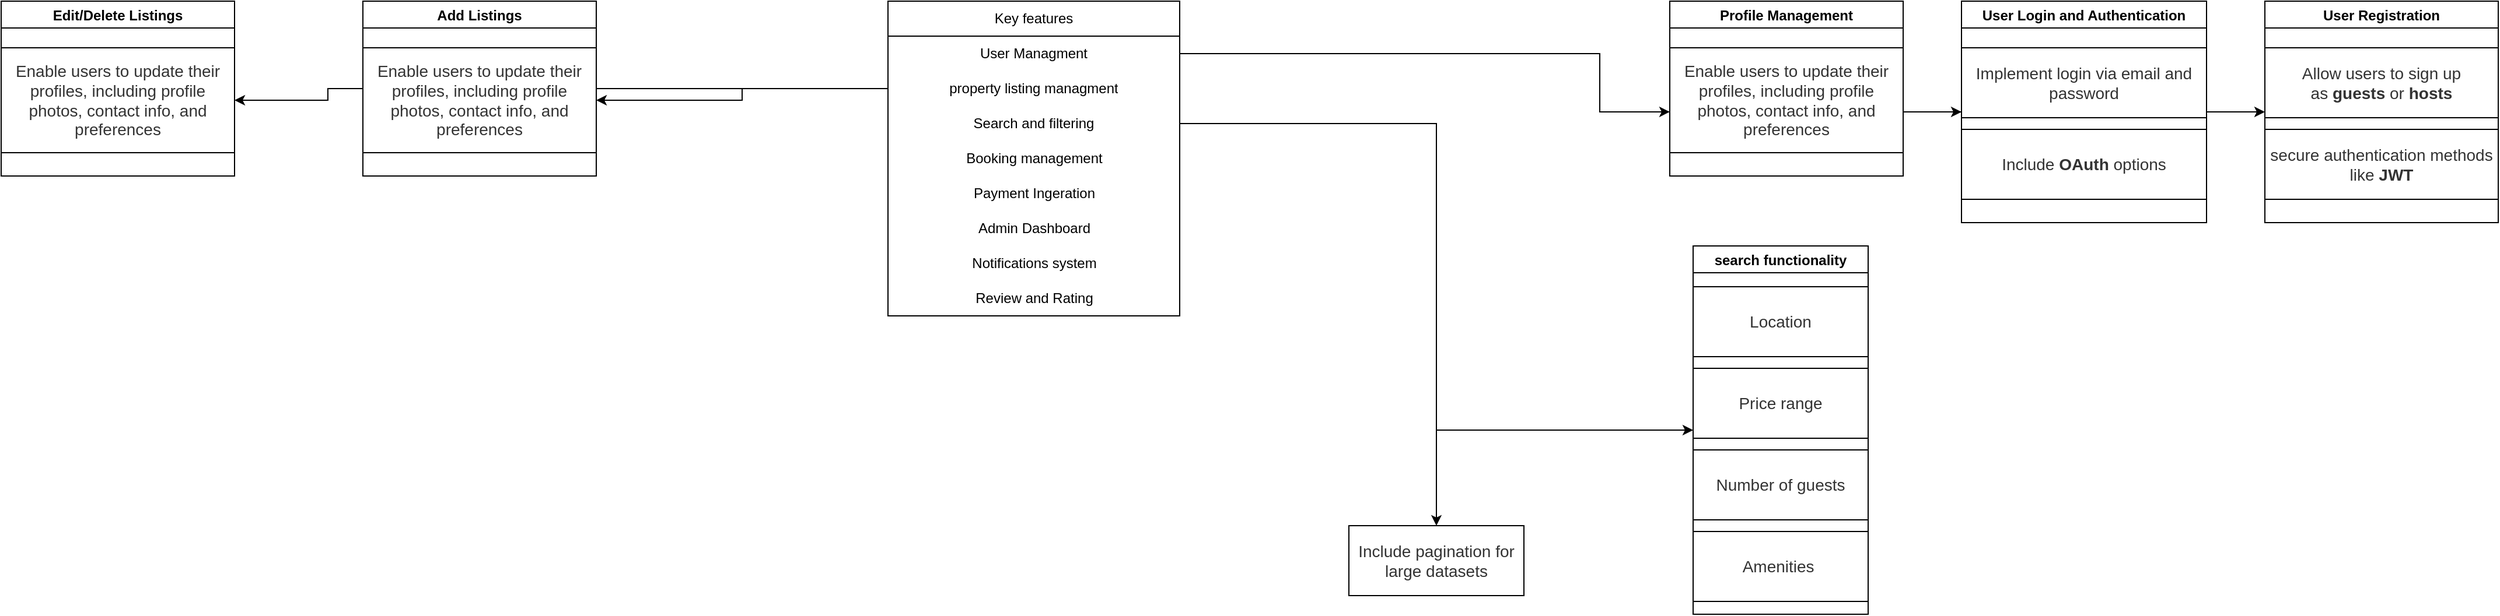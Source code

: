 <mxfile version="24.8.6">
  <diagram name="Page-1" id="ewIaQZ2Lpn-U_PnpUQjz">
    <mxGraphModel dx="2690" dy="1109" grid="1" gridSize="10" guides="1" tooltips="1" connect="1" arrows="1" fold="1" page="1" pageScale="1" pageWidth="827" pageHeight="1169" math="0" shadow="0">
      <root>
        <mxCell id="0" />
        <mxCell id="1" parent="0" />
        <mxCell id="w7IyEovhkUPnsM_P6XW_-1" value="Key features" style="swimlane;fontStyle=0;childLayout=stackLayout;horizontal=1;startSize=30;horizontalStack=0;resizeParent=1;resizeParentMax=0;resizeLast=0;collapsible=1;marginBottom=0;whiteSpace=wrap;html=1;align=center;" parent="1" vertex="1">
          <mxGeometry x="310" width="250" height="270" as="geometry" />
        </mxCell>
        <mxCell id="w7IyEovhkUPnsM_P6XW_-2" value="User Managment" style="text;strokeColor=none;fillColor=none;align=center;verticalAlign=middle;spacingLeft=4;spacingRight=4;overflow=hidden;points=[[0,0.5],[1,0.5]];portConstraint=eastwest;rotatable=0;whiteSpace=wrap;html=1;" parent="w7IyEovhkUPnsM_P6XW_-1" vertex="1">
          <mxGeometry y="30" width="250" height="30" as="geometry" />
        </mxCell>
        <mxCell id="w7IyEovhkUPnsM_P6XW_-3" value="property listing managment" style="text;strokeColor=none;fillColor=none;align=center;verticalAlign=middle;spacingLeft=4;spacingRight=4;overflow=hidden;points=[[0,0.5],[1,0.5]];portConstraint=eastwest;rotatable=0;whiteSpace=wrap;html=1;" parent="w7IyEovhkUPnsM_P6XW_-1" vertex="1">
          <mxGeometry y="60" width="250" height="30" as="geometry" />
        </mxCell>
        <mxCell id="w7IyEovhkUPnsM_P6XW_-4" value="Search and filtering" style="text;strokeColor=none;fillColor=none;align=center;verticalAlign=middle;spacingLeft=4;spacingRight=4;overflow=hidden;points=[[0,0.5],[1,0.5]];portConstraint=eastwest;rotatable=0;whiteSpace=wrap;html=1;" parent="w7IyEovhkUPnsM_P6XW_-1" vertex="1">
          <mxGeometry y="90" width="250" height="30" as="geometry" />
        </mxCell>
        <mxCell id="w7IyEovhkUPnsM_P6XW_-13" value="Booking management" style="text;html=1;align=center;verticalAlign=middle;resizable=0;points=[];autosize=1;strokeColor=none;fillColor=none;" parent="w7IyEovhkUPnsM_P6XW_-1" vertex="1">
          <mxGeometry y="120" width="250" height="30" as="geometry" />
        </mxCell>
        <mxCell id="w7IyEovhkUPnsM_P6XW_-14" value="Payment Ingeration" style="text;html=1;align=center;verticalAlign=middle;resizable=0;points=[];autosize=1;strokeColor=none;fillColor=none;" parent="w7IyEovhkUPnsM_P6XW_-1" vertex="1">
          <mxGeometry y="150" width="250" height="30" as="geometry" />
        </mxCell>
        <mxCell id="w7IyEovhkUPnsM_P6XW_-20" value="Admin Dashboard" style="text;html=1;align=center;verticalAlign=middle;resizable=0;points=[];autosize=1;strokeColor=none;fillColor=none;" parent="w7IyEovhkUPnsM_P6XW_-1" vertex="1">
          <mxGeometry y="180" width="250" height="30" as="geometry" />
        </mxCell>
        <mxCell id="w7IyEovhkUPnsM_P6XW_-21" value="Notifications system" style="text;html=1;align=center;verticalAlign=middle;resizable=0;points=[];autosize=1;strokeColor=none;fillColor=none;" parent="w7IyEovhkUPnsM_P6XW_-1" vertex="1">
          <mxGeometry y="210" width="250" height="30" as="geometry" />
        </mxCell>
        <mxCell id="w7IyEovhkUPnsM_P6XW_-19" value="Review and Rating" style="text;html=1;align=center;verticalAlign=middle;resizable=0;points=[];autosize=1;strokeColor=none;fillColor=none;" parent="w7IyEovhkUPnsM_P6XW_-1" vertex="1">
          <mxGeometry y="240" width="250" height="30" as="geometry" />
        </mxCell>
        <mxCell id="28222j_2KdiVJBQHHPrt-20" value="User Registration" style="swimlane;" vertex="1" parent="1">
          <mxGeometry x="1490" width="200" height="190" as="geometry" />
        </mxCell>
        <UserObject label="&lt;span style=&quot;color: rgb(51, 51, 51); font-family: aktiv-grotesk, sans-serif; font-size: 14px; text-align: left; background-color: rgb(255, 255, 255);&quot;&gt;Allow users to sign up as&amp;nbsp;&lt;/span&gt;&lt;strong style=&quot;box-sizing: border-box; color: rgb(51, 51, 51); font-family: aktiv-grotesk, sans-serif; font-size: 14px; text-align: left; background-color: rgb(255, 255, 255);&quot;&gt;guests&lt;/strong&gt;&lt;span style=&quot;color: rgb(51, 51, 51); font-family: aktiv-grotesk, sans-serif; font-size: 14px; text-align: left; background-color: rgb(255, 255, 255);&quot;&gt;&amp;nbsp;or&amp;nbsp;&lt;/span&gt;&lt;strong style=&quot;box-sizing: border-box; color: rgb(51, 51, 51); font-family: aktiv-grotesk, sans-serif; font-size: 14px; text-align: left; background-color: rgb(255, 255, 255);&quot;&gt;hosts&lt;/strong&gt;" treeRoot="1" id="28222j_2KdiVJBQHHPrt-22">
          <mxCell style="whiteSpace=wrap;html=1;align=center;treeFolding=1;treeMoving=1;newEdgeStyle={&quot;edgeStyle&quot;:&quot;elbowEdgeStyle&quot;,&quot;startArrow&quot;:&quot;none&quot;,&quot;endArrow&quot;:&quot;none&quot;};" vertex="1" parent="28222j_2KdiVJBQHHPrt-20">
            <mxGeometry y="40" width="200" height="60" as="geometry" />
          </mxCell>
        </UserObject>
        <UserObject label="&lt;span style=&quot;color: rgb(51, 51, 51); font-family: aktiv-grotesk, sans-serif; font-size: 14px; text-align: left; background-color: rgb(255, 255, 255);&quot;&gt;secure authentication methods like&amp;nbsp;&lt;/span&gt;&lt;strong style=&quot;box-sizing: border-box; color: rgb(51, 51, 51); font-family: aktiv-grotesk, sans-serif; font-size: 14px; text-align: left; background-color: rgb(255, 255, 255);&quot;&gt;JWT&lt;/strong&gt;" treeRoot="1" id="28222j_2KdiVJBQHHPrt-23">
          <mxCell style="whiteSpace=wrap;html=1;align=center;treeFolding=1;treeMoving=1;newEdgeStyle={&quot;edgeStyle&quot;:&quot;elbowEdgeStyle&quot;,&quot;startArrow&quot;:&quot;none&quot;,&quot;endArrow&quot;:&quot;none&quot;};" vertex="1" parent="28222j_2KdiVJBQHHPrt-20">
            <mxGeometry y="110" width="200" height="60" as="geometry" />
          </mxCell>
        </UserObject>
        <mxCell id="28222j_2KdiVJBQHHPrt-1" style="edgeStyle=orthogonalEdgeStyle;rounded=0;orthogonalLoop=1;jettySize=auto;html=1;entryX=0;entryY=0.5;entryDx=0;entryDy=0;" edge="1" parent="1" source="w7IyEovhkUPnsM_P6XW_-2" target="28222j_2KdiVJBQHHPrt-20">
          <mxGeometry relative="1" as="geometry">
            <mxPoint x="760" y="90" as="targetPoint" />
            <Array as="points">
              <mxPoint x="920" y="45" />
              <mxPoint x="920" y="95" />
            </Array>
          </mxGeometry>
        </mxCell>
        <mxCell id="28222j_2KdiVJBQHHPrt-24" value="User Login and Authentication" style="swimlane;" vertex="1" parent="1">
          <mxGeometry x="1230" width="210" height="190" as="geometry" />
        </mxCell>
        <UserObject label="&lt;span style=&quot;color: rgb(51, 51, 51); font-family: aktiv-grotesk, sans-serif; font-size: 14px; text-align: left; background-color: rgb(255, 255, 255);&quot;&gt;Implement login via email and password&lt;/span&gt;" treeRoot="1" id="28222j_2KdiVJBQHHPrt-25">
          <mxCell style="whiteSpace=wrap;html=1;align=center;treeFolding=1;treeMoving=1;newEdgeStyle={&quot;edgeStyle&quot;:&quot;elbowEdgeStyle&quot;,&quot;startArrow&quot;:&quot;none&quot;,&quot;endArrow&quot;:&quot;none&quot;};" vertex="1" parent="28222j_2KdiVJBQHHPrt-24">
            <mxGeometry y="40" width="210" height="60" as="geometry" />
          </mxCell>
        </UserObject>
        <UserObject label="&lt;span style=&quot;color: rgb(51, 51, 51); font-family: aktiv-grotesk, sans-serif; font-size: 14px; text-align: left; background-color: rgb(255, 255, 255);&quot;&gt;Include&amp;nbsp;&lt;/span&gt;&lt;strong style=&quot;box-sizing: border-box; color: rgb(51, 51, 51); font-family: aktiv-grotesk, sans-serif; font-size: 14px; text-align: left; background-color: rgb(255, 255, 255);&quot;&gt;OAuth&lt;/strong&gt;&lt;span style=&quot;color: rgb(51, 51, 51); font-family: aktiv-grotesk, sans-serif; font-size: 14px; text-align: left; background-color: rgb(255, 255, 255);&quot;&gt;&amp;nbsp;options&lt;/span&gt;" treeRoot="1" id="28222j_2KdiVJBQHHPrt-26">
          <mxCell style="whiteSpace=wrap;html=1;align=center;treeFolding=1;treeMoving=1;newEdgeStyle={&quot;edgeStyle&quot;:&quot;elbowEdgeStyle&quot;,&quot;startArrow&quot;:&quot;none&quot;,&quot;endArrow&quot;:&quot;none&quot;};" vertex="1" parent="28222j_2KdiVJBQHHPrt-24">
            <mxGeometry y="110" width="210" height="60" as="geometry" />
          </mxCell>
        </UserObject>
        <mxCell id="28222j_2KdiVJBQHHPrt-27" style="edgeStyle=orthogonalEdgeStyle;rounded=0;orthogonalLoop=1;jettySize=auto;html=1;entryX=0;entryY=0.5;entryDx=0;entryDy=0;" edge="1" parent="1" source="w7IyEovhkUPnsM_P6XW_-2" target="28222j_2KdiVJBQHHPrt-24">
          <mxGeometry relative="1" as="geometry">
            <Array as="points">
              <mxPoint x="920" y="45" />
              <mxPoint x="920" y="95" />
            </Array>
          </mxGeometry>
        </mxCell>
        <mxCell id="28222j_2KdiVJBQHHPrt-28" value="Profile Management" style="swimlane;" vertex="1" parent="1">
          <mxGeometry x="980" width="200" height="150" as="geometry" />
        </mxCell>
        <UserObject label="&lt;span style=&quot;color: rgb(51, 51, 51); font-family: aktiv-grotesk, sans-serif; font-size: 14px; text-align: left; background-color: rgb(255, 255, 255);&quot;&gt;Enable users to update their profiles, including profile photos, contact info, and preferences&lt;/span&gt;" treeRoot="1" id="28222j_2KdiVJBQHHPrt-29">
          <mxCell style="whiteSpace=wrap;html=1;align=center;treeFolding=1;treeMoving=1;newEdgeStyle={&quot;edgeStyle&quot;:&quot;elbowEdgeStyle&quot;,&quot;startArrow&quot;:&quot;none&quot;,&quot;endArrow&quot;:&quot;none&quot;};" vertex="1" parent="28222j_2KdiVJBQHHPrt-28">
            <mxGeometry y="40" width="200" height="90" as="geometry" />
          </mxCell>
        </UserObject>
        <mxCell id="28222j_2KdiVJBQHHPrt-33" style="edgeStyle=orthogonalEdgeStyle;rounded=0;orthogonalLoop=1;jettySize=auto;html=1;entryX=0;entryY=0.611;entryDx=0;entryDy=0;entryPerimeter=0;" edge="1" parent="1" source="w7IyEovhkUPnsM_P6XW_-2" target="28222j_2KdiVJBQHHPrt-29">
          <mxGeometry relative="1" as="geometry">
            <Array as="points">
              <mxPoint x="920" y="45" />
              <mxPoint x="920" y="95" />
            </Array>
          </mxGeometry>
        </mxCell>
        <mxCell id="28222j_2KdiVJBQHHPrt-36" value="Edit/Delete Listings" style="swimlane;" vertex="1" parent="1">
          <mxGeometry x="-450" width="200" height="150" as="geometry" />
        </mxCell>
        <UserObject label="&lt;span style=&quot;color: rgb(51, 51, 51); font-family: aktiv-grotesk, sans-serif; font-size: 14px; text-align: left; background-color: rgb(255, 255, 255);&quot;&gt;Enable users to update their profiles, including profile photos, contact info, and preferences&lt;/span&gt;" treeRoot="1" id="28222j_2KdiVJBQHHPrt-37">
          <mxCell style="whiteSpace=wrap;html=1;align=center;treeFolding=1;treeMoving=1;newEdgeStyle={&quot;edgeStyle&quot;:&quot;elbowEdgeStyle&quot;,&quot;startArrow&quot;:&quot;none&quot;,&quot;endArrow&quot;:&quot;none&quot;};" vertex="1" parent="28222j_2KdiVJBQHHPrt-36">
            <mxGeometry y="40" width="200" height="90" as="geometry" />
          </mxCell>
        </UserObject>
        <mxCell id="28222j_2KdiVJBQHHPrt-40" style="edgeStyle=orthogonalEdgeStyle;rounded=0;orthogonalLoop=1;jettySize=auto;html=1;entryX=1;entryY=0.5;entryDx=0;entryDy=0;" edge="1" parent="1" source="w7IyEovhkUPnsM_P6XW_-3" target="28222j_2KdiVJBQHHPrt-37">
          <mxGeometry relative="1" as="geometry">
            <mxPoint x="110" y="110" as="targetPoint" />
            <Array as="points">
              <mxPoint x="-170" y="75" />
              <mxPoint x="-170" y="85" />
            </Array>
          </mxGeometry>
        </mxCell>
        <mxCell id="28222j_2KdiVJBQHHPrt-43" value="Add Listings" style="swimlane;" vertex="1" parent="1">
          <mxGeometry x="-140" width="200" height="150" as="geometry" />
        </mxCell>
        <UserObject label="&lt;span style=&quot;color: rgb(51, 51, 51); font-family: aktiv-grotesk, sans-serif; font-size: 14px; text-align: left; background-color: rgb(255, 255, 255);&quot;&gt;Enable users to update their profiles, including profile photos, contact info, and preferences&lt;/span&gt;" treeRoot="1" id="28222j_2KdiVJBQHHPrt-44">
          <mxCell style="whiteSpace=wrap;html=1;align=center;treeFolding=1;treeMoving=1;newEdgeStyle={&quot;edgeStyle&quot;:&quot;elbowEdgeStyle&quot;,&quot;startArrow&quot;:&quot;none&quot;,&quot;endArrow&quot;:&quot;none&quot;};" vertex="1" parent="28222j_2KdiVJBQHHPrt-43">
            <mxGeometry y="40" width="200" height="90" as="geometry" />
          </mxCell>
        </UserObject>
        <mxCell id="28222j_2KdiVJBQHHPrt-45" style="edgeStyle=orthogonalEdgeStyle;rounded=0;orthogonalLoop=1;jettySize=auto;html=1;entryX=1;entryY=0.5;entryDx=0;entryDy=0;" edge="1" parent="1" source="w7IyEovhkUPnsM_P6XW_-3" target="28222j_2KdiVJBQHHPrt-44">
          <mxGeometry relative="1" as="geometry" />
        </mxCell>
        <mxCell id="28222j_2KdiVJBQHHPrt-46" value="search functionality" style="swimlane;" vertex="1" parent="1">
          <mxGeometry x="1000" y="210" width="150" height="316" as="geometry" />
        </mxCell>
        <UserObject label="&lt;span style=&quot;background-color: rgb(255, 255, 255); color: rgb(51, 51, 51); font-family: aktiv-grotesk, sans-serif; font-size: 14px; text-align: left;&quot;&gt;Location&lt;/span&gt;" treeRoot="1" id="28222j_2KdiVJBQHHPrt-47">
          <mxCell style="whiteSpace=wrap;html=1;align=center;treeFolding=1;treeMoving=1;newEdgeStyle={&quot;edgeStyle&quot;:&quot;elbowEdgeStyle&quot;,&quot;startArrow&quot;:&quot;none&quot;,&quot;endArrow&quot;:&quot;none&quot;};" vertex="1" parent="28222j_2KdiVJBQHHPrt-46">
            <mxGeometry y="35" width="150" height="60" as="geometry" />
          </mxCell>
        </UserObject>
        <UserObject label="&lt;span style=&quot;background-color: rgb(255, 255, 255); color: rgb(51, 51, 51); font-family: aktiv-grotesk, sans-serif; font-size: 14px; text-align: left;&quot;&gt;Price range&lt;/span&gt;" treeRoot="1" id="28222j_2KdiVJBQHHPrt-48">
          <mxCell style="whiteSpace=wrap;html=1;align=center;treeFolding=1;treeMoving=1;newEdgeStyle={&quot;edgeStyle&quot;:&quot;elbowEdgeStyle&quot;,&quot;startArrow&quot;:&quot;none&quot;,&quot;endArrow&quot;:&quot;none&quot;};" vertex="1" parent="28222j_2KdiVJBQHHPrt-46">
            <mxGeometry y="105" width="150" height="60" as="geometry" />
          </mxCell>
        </UserObject>
        <UserObject label="&lt;span style=&quot;background-color: rgb(255, 255, 255); color: rgb(51, 51, 51); font-family: aktiv-grotesk, sans-serif; font-size: 14px; text-align: left;&quot;&gt;Number of guests&lt;/span&gt;" treeRoot="1" id="28222j_2KdiVJBQHHPrt-50">
          <mxCell style="whiteSpace=wrap;html=1;align=center;treeFolding=1;treeMoving=1;newEdgeStyle={&quot;edgeStyle&quot;:&quot;elbowEdgeStyle&quot;,&quot;startArrow&quot;:&quot;none&quot;,&quot;endArrow&quot;:&quot;none&quot;};" vertex="1" parent="28222j_2KdiVJBQHHPrt-46">
            <mxGeometry y="175" width="150" height="60" as="geometry" />
          </mxCell>
        </UserObject>
        <UserObject label="&lt;span style=&quot;color: rgb(51, 51, 51); font-family: aktiv-grotesk, sans-serif; font-size: 14px; text-align: left; background-color: rgb(255, 255, 255);&quot;&gt;Amenities&amp;nbsp;&lt;/span&gt;" treeRoot="1" id="28222j_2KdiVJBQHHPrt-51">
          <mxCell style="whiteSpace=wrap;html=1;align=center;treeFolding=1;treeMoving=1;newEdgeStyle={&quot;edgeStyle&quot;:&quot;elbowEdgeStyle&quot;,&quot;startArrow&quot;:&quot;none&quot;,&quot;endArrow&quot;:&quot;none&quot;};" vertex="1" parent="28222j_2KdiVJBQHHPrt-46">
            <mxGeometry y="245" width="150" height="60" as="geometry" />
          </mxCell>
        </UserObject>
        <mxCell id="28222j_2KdiVJBQHHPrt-49" style="edgeStyle=orthogonalEdgeStyle;rounded=0;orthogonalLoop=1;jettySize=auto;html=1;entryX=0;entryY=0.5;entryDx=0;entryDy=0;exitX=1;exitY=0.5;exitDx=0;exitDy=0;" edge="1" parent="1" source="w7IyEovhkUPnsM_P6XW_-4" target="28222j_2KdiVJBQHHPrt-46">
          <mxGeometry relative="1" as="geometry" />
        </mxCell>
        <UserObject label="&lt;span style=&quot;color: rgb(51, 51, 51); font-family: aktiv-grotesk, sans-serif; font-size: 14px; text-align: left; background-color: rgb(255, 255, 255);&quot;&gt;Include pagination for large datasets&lt;/span&gt;" treeRoot="1" id="28222j_2KdiVJBQHHPrt-52">
          <mxCell style="whiteSpace=wrap;html=1;align=center;treeFolding=1;treeMoving=1;newEdgeStyle={&quot;edgeStyle&quot;:&quot;elbowEdgeStyle&quot;,&quot;startArrow&quot;:&quot;none&quot;,&quot;endArrow&quot;:&quot;none&quot;};" vertex="1" parent="1">
            <mxGeometry x="705" y="450" width="150" height="60" as="geometry" />
          </mxCell>
        </UserObject>
        <mxCell id="28222j_2KdiVJBQHHPrt-53" style="edgeStyle=orthogonalEdgeStyle;rounded=0;orthogonalLoop=1;jettySize=auto;html=1;entryX=0.5;entryY=0;entryDx=0;entryDy=0;" edge="1" parent="1" source="w7IyEovhkUPnsM_P6XW_-4" target="28222j_2KdiVJBQHHPrt-52">
          <mxGeometry relative="1" as="geometry">
            <Array as="points">
              <mxPoint x="780" y="105" />
              <mxPoint x="780" y="440" />
            </Array>
          </mxGeometry>
        </mxCell>
      </root>
    </mxGraphModel>
  </diagram>
</mxfile>
